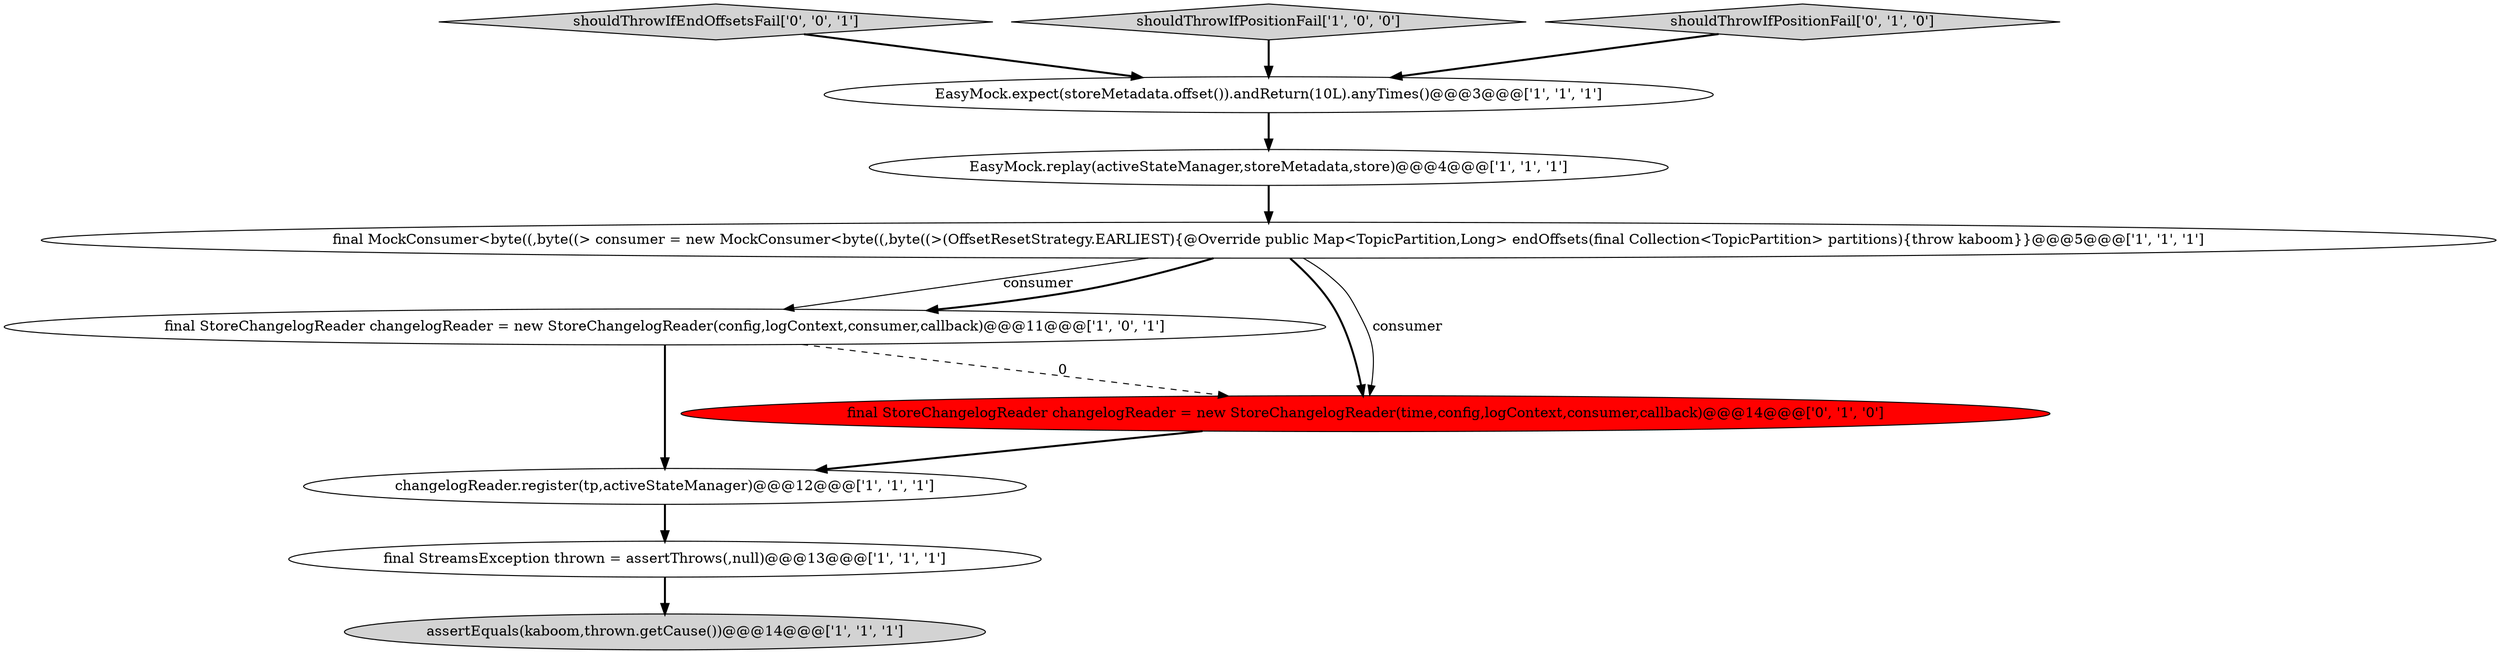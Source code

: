 digraph {
1 [style = filled, label = "final StoreChangelogReader changelogReader = new StoreChangelogReader(config,logContext,consumer,callback)@@@11@@@['1', '0', '1']", fillcolor = white, shape = ellipse image = "AAA0AAABBB1BBB"];
9 [style = filled, label = "final StoreChangelogReader changelogReader = new StoreChangelogReader(time,config,logContext,consumer,callback)@@@14@@@['0', '1', '0']", fillcolor = red, shape = ellipse image = "AAA1AAABBB2BBB"];
0 [style = filled, label = "final MockConsumer<byte((,byte((> consumer = new MockConsumer<byte((,byte((>(OffsetResetStrategy.EARLIEST){@Override public Map<TopicPartition,Long> endOffsets(final Collection<TopicPartition> partitions){throw kaboom}}@@@5@@@['1', '1', '1']", fillcolor = white, shape = ellipse image = "AAA0AAABBB1BBB"];
3 [style = filled, label = "changelogReader.register(tp,activeStateManager)@@@12@@@['1', '1', '1']", fillcolor = white, shape = ellipse image = "AAA0AAABBB1BBB"];
5 [style = filled, label = "EasyMock.replay(activeStateManager,storeMetadata,store)@@@4@@@['1', '1', '1']", fillcolor = white, shape = ellipse image = "AAA0AAABBB1BBB"];
10 [style = filled, label = "shouldThrowIfEndOffsetsFail['0', '0', '1']", fillcolor = lightgray, shape = diamond image = "AAA0AAABBB3BBB"];
4 [style = filled, label = "assertEquals(kaboom,thrown.getCause())@@@14@@@['1', '1', '1']", fillcolor = lightgray, shape = ellipse image = "AAA0AAABBB1BBB"];
2 [style = filled, label = "EasyMock.expect(storeMetadata.offset()).andReturn(10L).anyTimes()@@@3@@@['1', '1', '1']", fillcolor = white, shape = ellipse image = "AAA0AAABBB1BBB"];
6 [style = filled, label = "shouldThrowIfPositionFail['1', '0', '0']", fillcolor = lightgray, shape = diamond image = "AAA0AAABBB1BBB"];
7 [style = filled, label = "final StreamsException thrown = assertThrows(,null)@@@13@@@['1', '1', '1']", fillcolor = white, shape = ellipse image = "AAA0AAABBB1BBB"];
8 [style = filled, label = "shouldThrowIfPositionFail['0', '1', '0']", fillcolor = lightgray, shape = diamond image = "AAA0AAABBB2BBB"];
1->3 [style = bold, label=""];
9->3 [style = bold, label=""];
0->1 [style = solid, label="consumer"];
1->9 [style = dashed, label="0"];
10->2 [style = bold, label=""];
0->9 [style = bold, label=""];
7->4 [style = bold, label=""];
5->0 [style = bold, label=""];
3->7 [style = bold, label=""];
8->2 [style = bold, label=""];
0->1 [style = bold, label=""];
0->9 [style = solid, label="consumer"];
2->5 [style = bold, label=""];
6->2 [style = bold, label=""];
}
